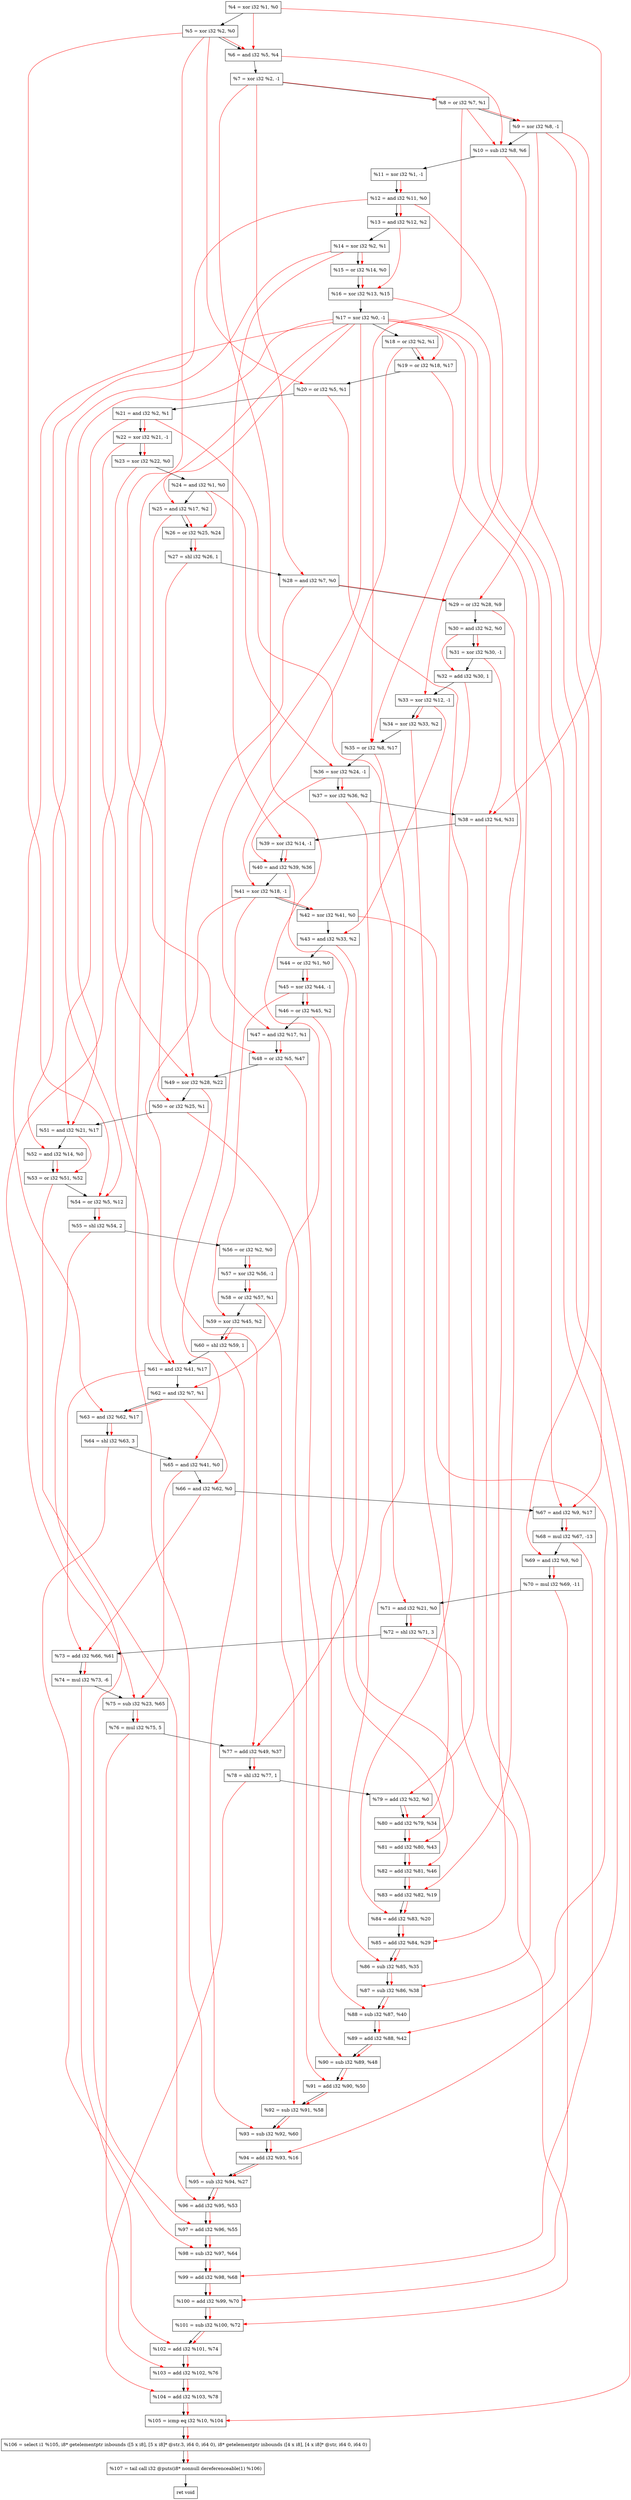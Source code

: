 digraph "DFG for'crackme' function" {
	Node0x1c6caf0[shape=record, label="  %4 = xor i32 %1, %0"];
	Node0x1c6cbb0[shape=record, label="  %5 = xor i32 %2, %0"];
	Node0x1c6cc20[shape=record, label="  %6 = and i32 %5, %4"];
	Node0x1c6d2a0[shape=record, label="  %7 = xor i32 %2, -1"];
	Node0x1c6d310[shape=record, label="  %8 = or i32 %7, %1"];
	Node0x1c6d380[shape=record, label="  %9 = xor i32 %8, -1"];
	Node0x1c6d3f0[shape=record, label="  %10 = sub i32 %8, %6"];
	Node0x1c6d460[shape=record, label="  %11 = xor i32 %1, -1"];
	Node0x1c6d4d0[shape=record, label="  %12 = and i32 %11, %0"];
	Node0x1c6d540[shape=record, label="  %13 = and i32 %12, %2"];
	Node0x1c6d5b0[shape=record, label="  %14 = xor i32 %2, %1"];
	Node0x1c6d620[shape=record, label="  %15 = or i32 %14, %0"];
	Node0x1c6d690[shape=record, label="  %16 = xor i32 %13, %15"];
	Node0x1c6d700[shape=record, label="  %17 = xor i32 %0, -1"];
	Node0x1c6d770[shape=record, label="  %18 = or i32 %2, %1"];
	Node0x1c6d7e0[shape=record, label="  %19 = or i32 %18, %17"];
	Node0x1c6d850[shape=record, label="  %20 = or i32 %5, %1"];
	Node0x1c6d8c0[shape=record, label="  %21 = and i32 %2, %1"];
	Node0x1c6d930[shape=record, label="  %22 = xor i32 %21, -1"];
	Node0x1c6d9a0[shape=record, label="  %23 = xor i32 %22, %0"];
	Node0x1c6da10[shape=record, label="  %24 = and i32 %1, %0"];
	Node0x1c6da80[shape=record, label="  %25 = and i32 %17, %2"];
	Node0x1c6daf0[shape=record, label="  %26 = or i32 %25, %24"];
	Node0x1c6db90[shape=record, label="  %27 = shl i32 %26, 1"];
	Node0x1c6dc00[shape=record, label="  %28 = and i32 %7, %0"];
	Node0x1c6dc70[shape=record, label="  %29 = or i32 %28, %9"];
	Node0x1c6dce0[shape=record, label="  %30 = and i32 %2, %0"];
	Node0x1c6dd50[shape=record, label="  %31 = xor i32 %30, -1"];
	Node0x1c6ddc0[shape=record, label="  %32 = add i32 %30, 1"];
	Node0x1c6e040[shape=record, label="  %33 = xor i32 %12, -1"];
	Node0x1c6e0b0[shape=record, label="  %34 = xor i32 %33, %2"];
	Node0x1c6e120[shape=record, label="  %35 = or i32 %8, %17"];
	Node0x1c6e190[shape=record, label="  %36 = xor i32 %24, -1"];
	Node0x1c6e200[shape=record, label="  %37 = xor i32 %36, %2"];
	Node0x1c6e270[shape=record, label="  %38 = and i32 %4, %31"];
	Node0x1c6e2e0[shape=record, label="  %39 = xor i32 %14, -1"];
	Node0x1c6e350[shape=record, label="  %40 = and i32 %39, %36"];
	Node0x1c6e3c0[shape=record, label="  %41 = xor i32 %18, -1"];
	Node0x1c6e430[shape=record, label="  %42 = xor i32 %41, %0"];
	Node0x1c6e4a0[shape=record, label="  %43 = and i32 %33, %2"];
	Node0x1c6e510[shape=record, label="  %44 = or i32 %1, %0"];
	Node0x1c6e580[shape=record, label="  %45 = xor i32 %44, -1"];
	Node0x1c6e5f0[shape=record, label="  %46 = or i32 %45, %2"];
	Node0x1c6e660[shape=record, label="  %47 = and i32 %17, %1"];
	Node0x1c6e6d0[shape=record, label="  %48 = or i32 %5, %47"];
	Node0x1c6e740[shape=record, label="  %49 = xor i32 %28, %22"];
	Node0x1c6e7b0[shape=record, label="  %50 = or i32 %25, %1"];
	Node0x1c6e820[shape=record, label="  %51 = and i32 %21, %17"];
	Node0x1c6e890[shape=record, label="  %52 = and i32 %14, %0"];
	Node0x1c6e900[shape=record, label="  %53 = or i32 %51, %52"];
	Node0x1c6e970[shape=record, label="  %54 = or i32 %5, %12"];
	Node0x1c6ea10[shape=record, label="  %55 = shl i32 %54, 2"];
	Node0x1c6ea80[shape=record, label="  %56 = or i32 %2, %0"];
	Node0x1c6eaf0[shape=record, label="  %57 = xor i32 %56, -1"];
	Node0x1c6eb60[shape=record, label="  %58 = or i32 %57, %1"];
	Node0x1c6ebd0[shape=record, label="  %59 = xor i32 %45, %2"];
	Node0x1c6ec40[shape=record, label="  %60 = shl i32 %59, 1"];
	Node0x1c6ecb0[shape=record, label="  %61 = and i32 %41, %17"];
	Node0x1c6ed20[shape=record, label="  %62 = and i32 %7, %1"];
	Node0x1c6ed90[shape=record, label="  %63 = and i32 %62, %17"];
	Node0x1c6ee30[shape=record, label="  %64 = shl i32 %63, 3"];
	Node0x1c6f2b0[shape=record, label="  %65 = and i32 %41, %0"];
	Node0x1c6f320[shape=record, label="  %66 = and i32 %62, %0"];
	Node0x1c6f390[shape=record, label="  %67 = and i32 %9, %17"];
	Node0x1c6f430[shape=record, label="  %68 = mul i32 %67, -13"];
	Node0x1c6f4a0[shape=record, label="  %69 = and i32 %9, %0"];
	Node0x1c6f540[shape=record, label="  %70 = mul i32 %69, -11"];
	Node0x1c6f5b0[shape=record, label="  %71 = and i32 %21, %0"];
	Node0x1c6f620[shape=record, label="  %72 = shl i32 %71, 3"];
	Node0x1c6f690[shape=record, label="  %73 = add i32 %66, %61"];
	Node0x1c6f730[shape=record, label="  %74 = mul i32 %73, -6"];
	Node0x1c6f7a0[shape=record, label="  %75 = sub i32 %23, %65"];
	Node0x1c6f840[shape=record, label="  %76 = mul i32 %75, 5"];
	Node0x1c6f8b0[shape=record, label="  %77 = add i32 %49, %37"];
	Node0x1c6f920[shape=record, label="  %78 = shl i32 %77, 1"];
	Node0x1c6f990[shape=record, label="  %79 = add i32 %32, %0"];
	Node0x1c6fa00[shape=record, label="  %80 = add i32 %79, %34"];
	Node0x1c6fa70[shape=record, label="  %81 = add i32 %80, %43"];
	Node0x1c6fae0[shape=record, label="  %82 = add i32 %81, %46"];
	Node0x1c6fb50[shape=record, label="  %83 = add i32 %82, %19"];
	Node0x1c6fbc0[shape=record, label="  %84 = add i32 %83, %20"];
	Node0x1c6fc30[shape=record, label="  %85 = add i32 %84, %29"];
	Node0x1c6fca0[shape=record, label="  %86 = sub i32 %85, %35"];
	Node0x1c6fd10[shape=record, label="  %87 = sub i32 %86, %38"];
	Node0x1c6fd80[shape=record, label="  %88 = sub i32 %87, %40"];
	Node0x1c6fdf0[shape=record, label="  %89 = add i32 %88, %42"];
	Node0x1c6fe60[shape=record, label="  %90 = sub i32 %89, %48"];
	Node0x1c6fed0[shape=record, label="  %91 = add i32 %90, %50"];
	Node0x1c6ff40[shape=record, label="  %92 = sub i32 %91, %58"];
	Node0x1c6ffb0[shape=record, label="  %93 = sub i32 %92, %60"];
	Node0x1c70020[shape=record, label="  %94 = add i32 %93, %16"];
	Node0x1c70090[shape=record, label="  %95 = sub i32 %94, %27"];
	Node0x1c70100[shape=record, label="  %96 = add i32 %95, %53"];
	Node0x1c70170[shape=record, label="  %97 = add i32 %96, %55"];
	Node0x1c701e0[shape=record, label="  %98 = sub i32 %97, %64"];
	Node0x1c70250[shape=record, label="  %99 = add i32 %98, %68"];
	Node0x1c702c0[shape=record, label="  %100 = add i32 %99, %70"];
	Node0x1c70330[shape=record, label="  %101 = sub i32 %100, %72"];
	Node0x1c703a0[shape=record, label="  %102 = add i32 %101, %74"];
	Node0x1c70410[shape=record, label="  %103 = add i32 %102, %76"];
	Node0x1c70480[shape=record, label="  %104 = add i32 %103, %78"];
	Node0x1c704f0[shape=record, label="  %105 = icmp eq i32 %10, %104"];
	Node0x1c0d268[shape=record, label="  %106 = select i1 %105, i8* getelementptr inbounds ([5 x i8], [5 x i8]* @str.3, i64 0, i64 0), i8* getelementptr inbounds ([4 x i8], [4 x i8]* @str, i64 0, i64 0)"];
	Node0x1c70780[shape=record, label="  %107 = tail call i32 @puts(i8* nonnull dereferenceable(1) %106)"];
	Node0x1c707d0[shape=record, label="  ret void"];
	Node0x1c6caf0 -> Node0x1c6cbb0;
	Node0x1c6cbb0 -> Node0x1c6cc20;
	Node0x1c6cc20 -> Node0x1c6d2a0;
	Node0x1c6d2a0 -> Node0x1c6d310;
	Node0x1c6d310 -> Node0x1c6d380;
	Node0x1c6d380 -> Node0x1c6d3f0;
	Node0x1c6d3f0 -> Node0x1c6d460;
	Node0x1c6d460 -> Node0x1c6d4d0;
	Node0x1c6d4d0 -> Node0x1c6d540;
	Node0x1c6d540 -> Node0x1c6d5b0;
	Node0x1c6d5b0 -> Node0x1c6d620;
	Node0x1c6d620 -> Node0x1c6d690;
	Node0x1c6d690 -> Node0x1c6d700;
	Node0x1c6d700 -> Node0x1c6d770;
	Node0x1c6d770 -> Node0x1c6d7e0;
	Node0x1c6d7e0 -> Node0x1c6d850;
	Node0x1c6d850 -> Node0x1c6d8c0;
	Node0x1c6d8c0 -> Node0x1c6d930;
	Node0x1c6d930 -> Node0x1c6d9a0;
	Node0x1c6d9a0 -> Node0x1c6da10;
	Node0x1c6da10 -> Node0x1c6da80;
	Node0x1c6da80 -> Node0x1c6daf0;
	Node0x1c6daf0 -> Node0x1c6db90;
	Node0x1c6db90 -> Node0x1c6dc00;
	Node0x1c6dc00 -> Node0x1c6dc70;
	Node0x1c6dc70 -> Node0x1c6dce0;
	Node0x1c6dce0 -> Node0x1c6dd50;
	Node0x1c6dd50 -> Node0x1c6ddc0;
	Node0x1c6ddc0 -> Node0x1c6e040;
	Node0x1c6e040 -> Node0x1c6e0b0;
	Node0x1c6e0b0 -> Node0x1c6e120;
	Node0x1c6e120 -> Node0x1c6e190;
	Node0x1c6e190 -> Node0x1c6e200;
	Node0x1c6e200 -> Node0x1c6e270;
	Node0x1c6e270 -> Node0x1c6e2e0;
	Node0x1c6e2e0 -> Node0x1c6e350;
	Node0x1c6e350 -> Node0x1c6e3c0;
	Node0x1c6e3c0 -> Node0x1c6e430;
	Node0x1c6e430 -> Node0x1c6e4a0;
	Node0x1c6e4a0 -> Node0x1c6e510;
	Node0x1c6e510 -> Node0x1c6e580;
	Node0x1c6e580 -> Node0x1c6e5f0;
	Node0x1c6e5f0 -> Node0x1c6e660;
	Node0x1c6e660 -> Node0x1c6e6d0;
	Node0x1c6e6d0 -> Node0x1c6e740;
	Node0x1c6e740 -> Node0x1c6e7b0;
	Node0x1c6e7b0 -> Node0x1c6e820;
	Node0x1c6e820 -> Node0x1c6e890;
	Node0x1c6e890 -> Node0x1c6e900;
	Node0x1c6e900 -> Node0x1c6e970;
	Node0x1c6e970 -> Node0x1c6ea10;
	Node0x1c6ea10 -> Node0x1c6ea80;
	Node0x1c6ea80 -> Node0x1c6eaf0;
	Node0x1c6eaf0 -> Node0x1c6eb60;
	Node0x1c6eb60 -> Node0x1c6ebd0;
	Node0x1c6ebd0 -> Node0x1c6ec40;
	Node0x1c6ec40 -> Node0x1c6ecb0;
	Node0x1c6ecb0 -> Node0x1c6ed20;
	Node0x1c6ed20 -> Node0x1c6ed90;
	Node0x1c6ed90 -> Node0x1c6ee30;
	Node0x1c6ee30 -> Node0x1c6f2b0;
	Node0x1c6f2b0 -> Node0x1c6f320;
	Node0x1c6f320 -> Node0x1c6f390;
	Node0x1c6f390 -> Node0x1c6f430;
	Node0x1c6f430 -> Node0x1c6f4a0;
	Node0x1c6f4a0 -> Node0x1c6f540;
	Node0x1c6f540 -> Node0x1c6f5b0;
	Node0x1c6f5b0 -> Node0x1c6f620;
	Node0x1c6f620 -> Node0x1c6f690;
	Node0x1c6f690 -> Node0x1c6f730;
	Node0x1c6f730 -> Node0x1c6f7a0;
	Node0x1c6f7a0 -> Node0x1c6f840;
	Node0x1c6f840 -> Node0x1c6f8b0;
	Node0x1c6f8b0 -> Node0x1c6f920;
	Node0x1c6f920 -> Node0x1c6f990;
	Node0x1c6f990 -> Node0x1c6fa00;
	Node0x1c6fa00 -> Node0x1c6fa70;
	Node0x1c6fa70 -> Node0x1c6fae0;
	Node0x1c6fae0 -> Node0x1c6fb50;
	Node0x1c6fb50 -> Node0x1c6fbc0;
	Node0x1c6fbc0 -> Node0x1c6fc30;
	Node0x1c6fc30 -> Node0x1c6fca0;
	Node0x1c6fca0 -> Node0x1c6fd10;
	Node0x1c6fd10 -> Node0x1c6fd80;
	Node0x1c6fd80 -> Node0x1c6fdf0;
	Node0x1c6fdf0 -> Node0x1c6fe60;
	Node0x1c6fe60 -> Node0x1c6fed0;
	Node0x1c6fed0 -> Node0x1c6ff40;
	Node0x1c6ff40 -> Node0x1c6ffb0;
	Node0x1c6ffb0 -> Node0x1c70020;
	Node0x1c70020 -> Node0x1c70090;
	Node0x1c70090 -> Node0x1c70100;
	Node0x1c70100 -> Node0x1c70170;
	Node0x1c70170 -> Node0x1c701e0;
	Node0x1c701e0 -> Node0x1c70250;
	Node0x1c70250 -> Node0x1c702c0;
	Node0x1c702c0 -> Node0x1c70330;
	Node0x1c70330 -> Node0x1c703a0;
	Node0x1c703a0 -> Node0x1c70410;
	Node0x1c70410 -> Node0x1c70480;
	Node0x1c70480 -> Node0x1c704f0;
	Node0x1c704f0 -> Node0x1c0d268;
	Node0x1c0d268 -> Node0x1c70780;
	Node0x1c70780 -> Node0x1c707d0;
edge [color=red]
	Node0x1c6cbb0 -> Node0x1c6cc20;
	Node0x1c6caf0 -> Node0x1c6cc20;
	Node0x1c6d2a0 -> Node0x1c6d310;
	Node0x1c6d310 -> Node0x1c6d380;
	Node0x1c6d310 -> Node0x1c6d3f0;
	Node0x1c6cc20 -> Node0x1c6d3f0;
	Node0x1c6d460 -> Node0x1c6d4d0;
	Node0x1c6d4d0 -> Node0x1c6d540;
	Node0x1c6d5b0 -> Node0x1c6d620;
	Node0x1c6d540 -> Node0x1c6d690;
	Node0x1c6d620 -> Node0x1c6d690;
	Node0x1c6d770 -> Node0x1c6d7e0;
	Node0x1c6d700 -> Node0x1c6d7e0;
	Node0x1c6cbb0 -> Node0x1c6d850;
	Node0x1c6d8c0 -> Node0x1c6d930;
	Node0x1c6d930 -> Node0x1c6d9a0;
	Node0x1c6d700 -> Node0x1c6da80;
	Node0x1c6da80 -> Node0x1c6daf0;
	Node0x1c6da10 -> Node0x1c6daf0;
	Node0x1c6daf0 -> Node0x1c6db90;
	Node0x1c6d2a0 -> Node0x1c6dc00;
	Node0x1c6dc00 -> Node0x1c6dc70;
	Node0x1c6d380 -> Node0x1c6dc70;
	Node0x1c6dce0 -> Node0x1c6dd50;
	Node0x1c6dce0 -> Node0x1c6ddc0;
	Node0x1c6d4d0 -> Node0x1c6e040;
	Node0x1c6e040 -> Node0x1c6e0b0;
	Node0x1c6d310 -> Node0x1c6e120;
	Node0x1c6d700 -> Node0x1c6e120;
	Node0x1c6da10 -> Node0x1c6e190;
	Node0x1c6e190 -> Node0x1c6e200;
	Node0x1c6caf0 -> Node0x1c6e270;
	Node0x1c6dd50 -> Node0x1c6e270;
	Node0x1c6d5b0 -> Node0x1c6e2e0;
	Node0x1c6e2e0 -> Node0x1c6e350;
	Node0x1c6e190 -> Node0x1c6e350;
	Node0x1c6d770 -> Node0x1c6e3c0;
	Node0x1c6e3c0 -> Node0x1c6e430;
	Node0x1c6e040 -> Node0x1c6e4a0;
	Node0x1c6e510 -> Node0x1c6e580;
	Node0x1c6e580 -> Node0x1c6e5f0;
	Node0x1c6d700 -> Node0x1c6e660;
	Node0x1c6cbb0 -> Node0x1c6e6d0;
	Node0x1c6e660 -> Node0x1c6e6d0;
	Node0x1c6dc00 -> Node0x1c6e740;
	Node0x1c6d930 -> Node0x1c6e740;
	Node0x1c6da80 -> Node0x1c6e7b0;
	Node0x1c6d8c0 -> Node0x1c6e820;
	Node0x1c6d700 -> Node0x1c6e820;
	Node0x1c6d5b0 -> Node0x1c6e890;
	Node0x1c6e820 -> Node0x1c6e900;
	Node0x1c6e890 -> Node0x1c6e900;
	Node0x1c6cbb0 -> Node0x1c6e970;
	Node0x1c6d4d0 -> Node0x1c6e970;
	Node0x1c6e970 -> Node0x1c6ea10;
	Node0x1c6ea80 -> Node0x1c6eaf0;
	Node0x1c6eaf0 -> Node0x1c6eb60;
	Node0x1c6e580 -> Node0x1c6ebd0;
	Node0x1c6ebd0 -> Node0x1c6ec40;
	Node0x1c6e3c0 -> Node0x1c6ecb0;
	Node0x1c6d700 -> Node0x1c6ecb0;
	Node0x1c6d2a0 -> Node0x1c6ed20;
	Node0x1c6ed20 -> Node0x1c6ed90;
	Node0x1c6d700 -> Node0x1c6ed90;
	Node0x1c6ed90 -> Node0x1c6ee30;
	Node0x1c6e3c0 -> Node0x1c6f2b0;
	Node0x1c6ed20 -> Node0x1c6f320;
	Node0x1c6d380 -> Node0x1c6f390;
	Node0x1c6d700 -> Node0x1c6f390;
	Node0x1c6f390 -> Node0x1c6f430;
	Node0x1c6d380 -> Node0x1c6f4a0;
	Node0x1c6f4a0 -> Node0x1c6f540;
	Node0x1c6d8c0 -> Node0x1c6f5b0;
	Node0x1c6f5b0 -> Node0x1c6f620;
	Node0x1c6f320 -> Node0x1c6f690;
	Node0x1c6ecb0 -> Node0x1c6f690;
	Node0x1c6f690 -> Node0x1c6f730;
	Node0x1c6d9a0 -> Node0x1c6f7a0;
	Node0x1c6f2b0 -> Node0x1c6f7a0;
	Node0x1c6f7a0 -> Node0x1c6f840;
	Node0x1c6e740 -> Node0x1c6f8b0;
	Node0x1c6e200 -> Node0x1c6f8b0;
	Node0x1c6f8b0 -> Node0x1c6f920;
	Node0x1c6ddc0 -> Node0x1c6f990;
	Node0x1c6f990 -> Node0x1c6fa00;
	Node0x1c6e0b0 -> Node0x1c6fa00;
	Node0x1c6fa00 -> Node0x1c6fa70;
	Node0x1c6e4a0 -> Node0x1c6fa70;
	Node0x1c6fa70 -> Node0x1c6fae0;
	Node0x1c6e5f0 -> Node0x1c6fae0;
	Node0x1c6fae0 -> Node0x1c6fb50;
	Node0x1c6d7e0 -> Node0x1c6fb50;
	Node0x1c6fb50 -> Node0x1c6fbc0;
	Node0x1c6d850 -> Node0x1c6fbc0;
	Node0x1c6fbc0 -> Node0x1c6fc30;
	Node0x1c6dc70 -> Node0x1c6fc30;
	Node0x1c6fc30 -> Node0x1c6fca0;
	Node0x1c6e120 -> Node0x1c6fca0;
	Node0x1c6fca0 -> Node0x1c6fd10;
	Node0x1c6e270 -> Node0x1c6fd10;
	Node0x1c6fd10 -> Node0x1c6fd80;
	Node0x1c6e350 -> Node0x1c6fd80;
	Node0x1c6fd80 -> Node0x1c6fdf0;
	Node0x1c6e430 -> Node0x1c6fdf0;
	Node0x1c6fdf0 -> Node0x1c6fe60;
	Node0x1c6e6d0 -> Node0x1c6fe60;
	Node0x1c6fe60 -> Node0x1c6fed0;
	Node0x1c6e7b0 -> Node0x1c6fed0;
	Node0x1c6fed0 -> Node0x1c6ff40;
	Node0x1c6eb60 -> Node0x1c6ff40;
	Node0x1c6ff40 -> Node0x1c6ffb0;
	Node0x1c6ec40 -> Node0x1c6ffb0;
	Node0x1c6ffb0 -> Node0x1c70020;
	Node0x1c6d690 -> Node0x1c70020;
	Node0x1c70020 -> Node0x1c70090;
	Node0x1c6db90 -> Node0x1c70090;
	Node0x1c70090 -> Node0x1c70100;
	Node0x1c6e900 -> Node0x1c70100;
	Node0x1c70100 -> Node0x1c70170;
	Node0x1c6ea10 -> Node0x1c70170;
	Node0x1c70170 -> Node0x1c701e0;
	Node0x1c6ee30 -> Node0x1c701e0;
	Node0x1c701e0 -> Node0x1c70250;
	Node0x1c6f430 -> Node0x1c70250;
	Node0x1c70250 -> Node0x1c702c0;
	Node0x1c6f540 -> Node0x1c702c0;
	Node0x1c702c0 -> Node0x1c70330;
	Node0x1c6f620 -> Node0x1c70330;
	Node0x1c70330 -> Node0x1c703a0;
	Node0x1c6f730 -> Node0x1c703a0;
	Node0x1c703a0 -> Node0x1c70410;
	Node0x1c6f840 -> Node0x1c70410;
	Node0x1c70410 -> Node0x1c70480;
	Node0x1c6f920 -> Node0x1c70480;
	Node0x1c6d3f0 -> Node0x1c704f0;
	Node0x1c70480 -> Node0x1c704f0;
	Node0x1c704f0 -> Node0x1c0d268;
	Node0x1c0d268 -> Node0x1c70780;
}

